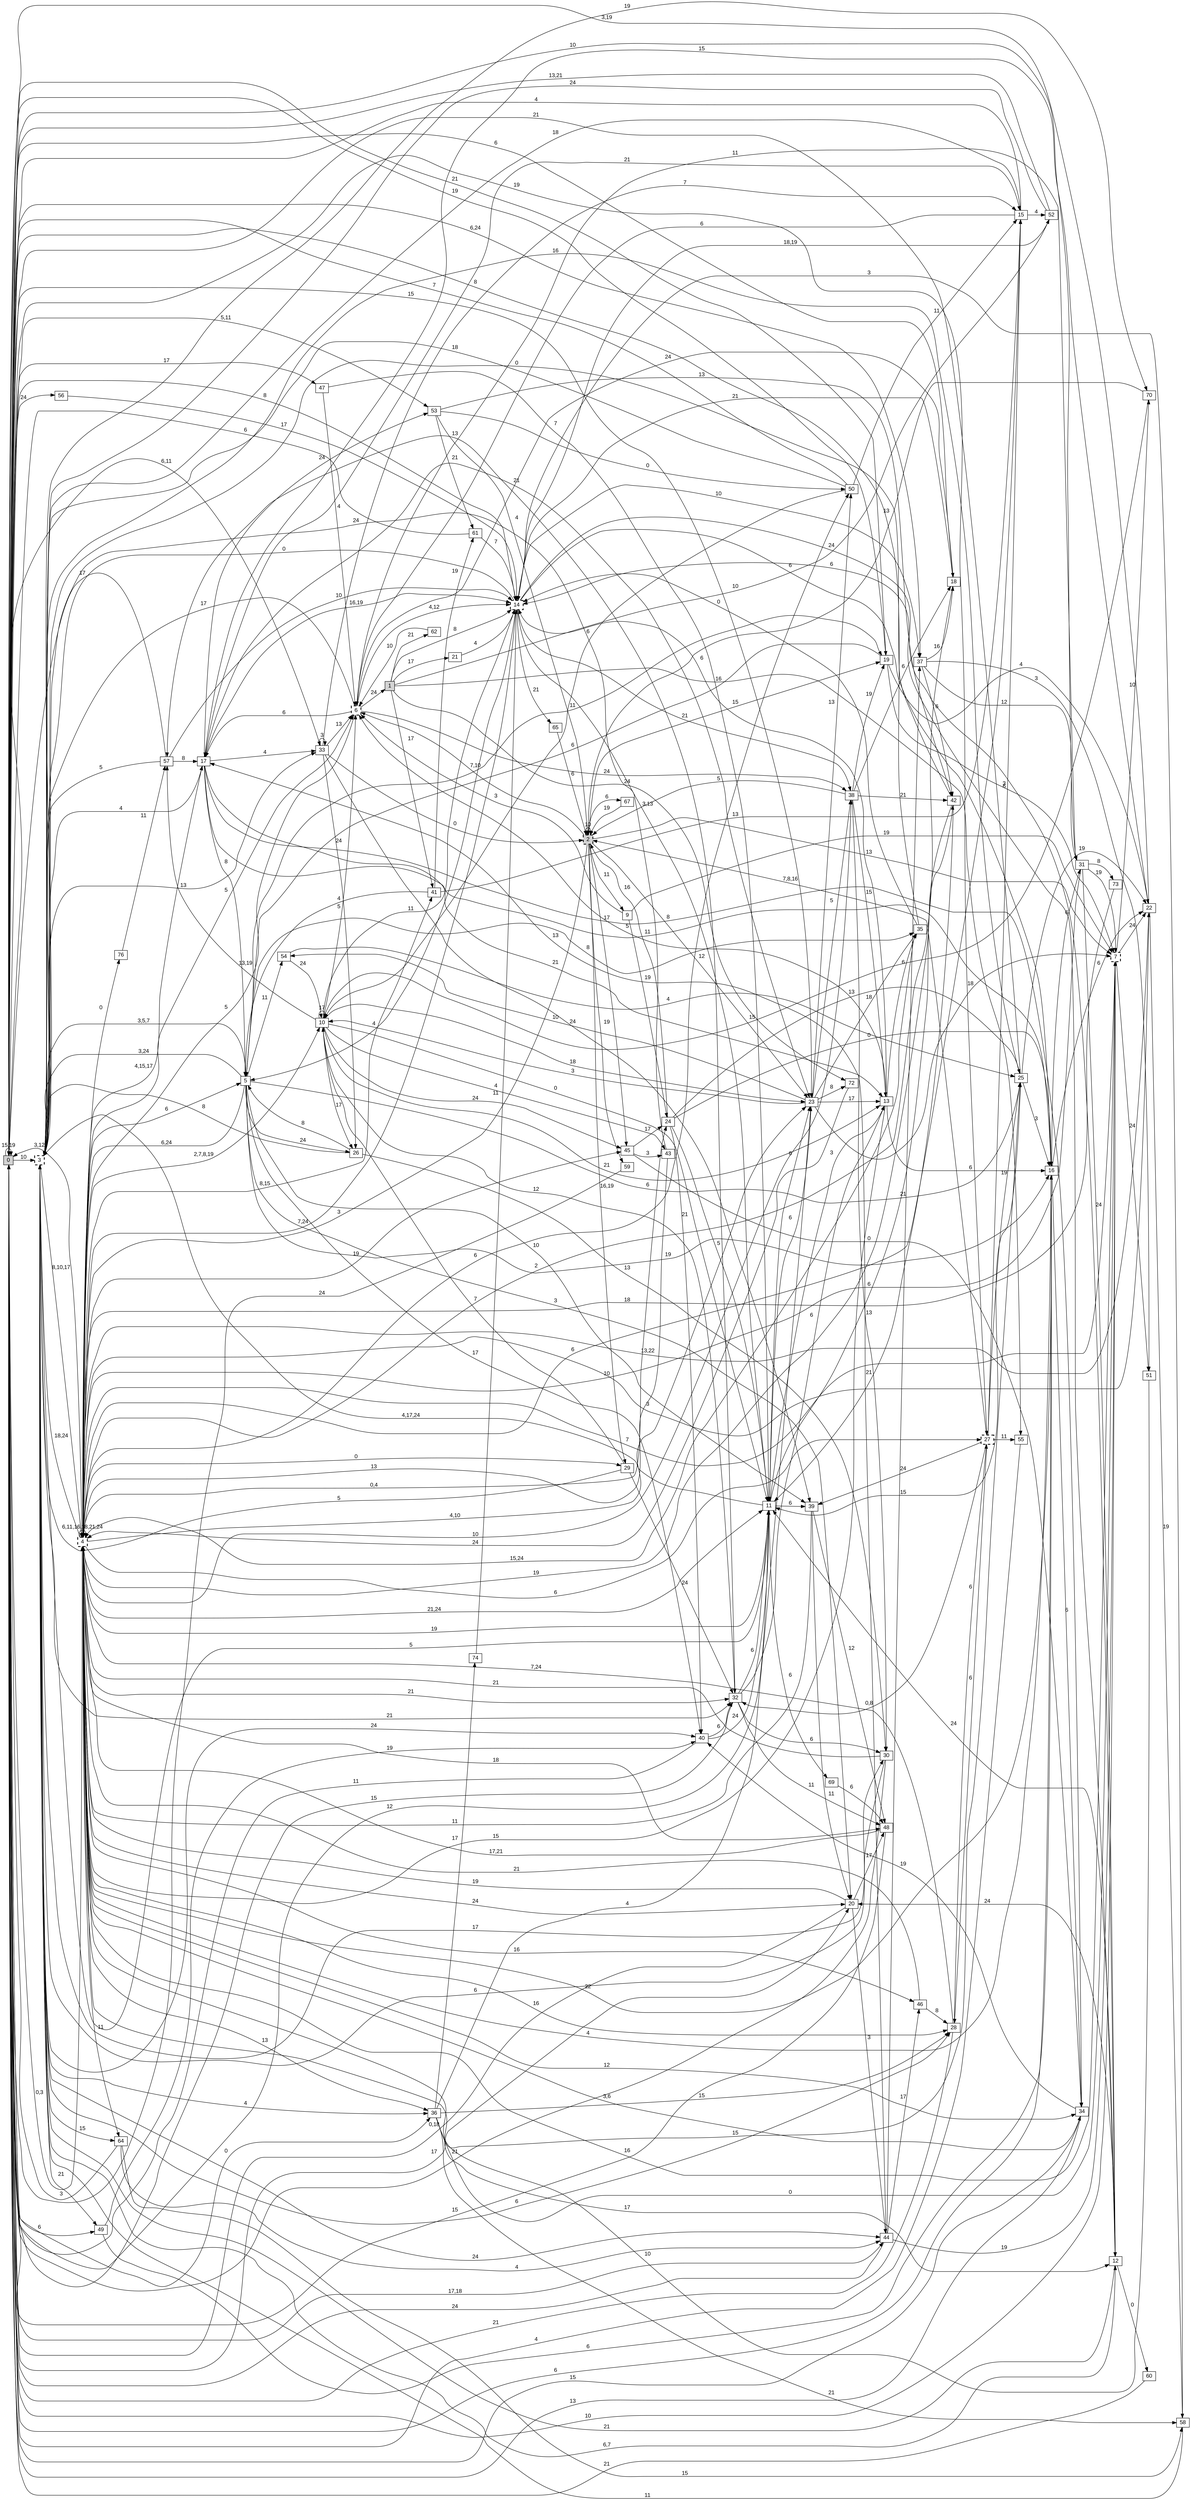digraph "NDFA" {
  rankdir=LR
  node [shape=box width=0.1 height=0.1 fontname=Arial]
  edge [fontname=Arial]
/* Estados */
 s0 [label="0" style="filled"] /* I:1 F:0 D:0 */
 s1 [label="1" style="filled"] /* I:1 F:0 D:0 */
 s2 [label="2" style="filled,bold,dashed"] /* I:1 F:1 D:0 */
 s3 [label="3" style="bold,dashed"] /* I:0 F:1 D:0 */
 s4 [label="4" style="bold,dashed"] /* I:0 F:1 D:0 */
 s5 [label="5" ] /* I:0 F:0 D:0 */
 s6 [label="6" style="bold,dashed"] /* I:0 F:1 D:0 */
 s7 [label="7" style="bold,dashed"] /* I:0 F:1 D:0 */
 s9 [label="9" ] /* I:0 F:0 D:0 */
 s10 [label="10" ] /* I:0 F:0 D:0 */
 s11 [label="11" ] /* I:0 F:0 D:0 */
 s12 [label="12" ] /* I:0 F:0 D:0 */
 s13 [label="13" ] /* I:0 F:0 D:0 */
 s14 [label="14" style="bold,dashed"] /* I:0 F:1 D:0 */
 s15 [label="15" ] /* I:0 F:0 D:0 */
 s16 [label="16" ] /* I:0 F:0 D:0 */
 s17 [label="17" ] /* I:0 F:0 D:0 */
 s18 [label="18" ] /* I:0 F:0 D:0 */
 s19 [label="19" ] /* I:0 F:0 D:0 */
 s20 [label="20" ] /* I:0 F:0 D:0 */
 s21 [label="21" ] /* I:0 F:0 D:0 */
 s22 [label="22" ] /* I:0 F:0 D:0 */
 s23 [label="23" ] /* I:0 F:0 D:0 */
 s24 [label="24" ] /* I:0 F:0 D:0 */
 s25 [label="25" ] /* I:0 F:0 D:0 */
 s26 [label="26" ] /* I:0 F:0 D:0 */
 s27 [label="27" style="bold,dashed"] /* I:0 F:1 D:0 */
 s28 [label="28" ] /* I:0 F:0 D:0 */
 s29 [label="29" ] /* I:0 F:0 D:0 */
 s30 [label="30" ] /* I:0 F:0 D:0 */
 s31 [label="31" ] /* I:0 F:0 D:0 */
 s32 [label="32" ] /* I:0 F:0 D:0 */
 s33 [label="33" ] /* I:0 F:0 D:0 */
 s34 [label="34" ] /* I:0 F:0 D:0 */
 s35 [label="35" ] /* I:0 F:0 D:0 */
 s36 [label="36" ] /* I:0 F:0 D:0 */
 s37 [label="37" ] /* I:0 F:0 D:0 */
 s38 [label="38" ] /* I:0 F:0 D:0 */
 s39 [label="39" ] /* I:0 F:0 D:0 */
 s40 [label="40" ] /* I:0 F:0 D:0 */
 s41 [label="41" ] /* I:0 F:0 D:0 */
 s42 [label="42" ] /* I:0 F:0 D:0 */
 s43 [label="43" ] /* I:0 F:0 D:0 */
 s44 [label="44" ] /* I:0 F:0 D:0 */
 s45 [label="45" ] /* I:0 F:0 D:0 */
 s46 [label="46" ] /* I:0 F:0 D:0 */
 s47 [label="47" ] /* I:0 F:0 D:0 */
 s48 [label="48" ] /* I:0 F:0 D:0 */
 s49 [label="49" ] /* I:0 F:0 D:0 */
 s50 [label="50" ] /* I:0 F:0 D:0 */
 s51 [label="51" ] /* I:0 F:0 D:0 */
 s52 [label="52" ] /* I:0 F:0 D:0 */
 s53 [label="53" ] /* I:0 F:0 D:0 */
 s54 [label="54" ] /* I:0 F:0 D:0 */
 s55 [label="55" ] /* I:0 F:0 D:0 */
 s56 [label="56" ] /* I:0 F:0 D:0 */
 s57 [label="57" ] /* I:0 F:0 D:0 */
 s58 [label="58" ] /* I:0 F:0 D:0 */
 s59 [label="59" ] /* I:0 F:0 D:0 */
 s60 [label="60" ] /* I:0 F:0 D:0 */
 s61 [label="61" ] /* I:0 F:0 D:0 */
 s62 [label="62" ] /* I:0 F:0 D:0 */
 s64 [label="64" ] /* I:0 F:0 D:0 */
 s65 [label="65" ] /* I:0 F:0 D:0 */
 s67 [label="67" ] /* I:0 F:0 D:0 */
 s69 [label="69" ] /* I:0 F:0 D:0 */
 s70 [label="70" ] /* I:0 F:0 D:0 */
 s72 [label="72" ] /* I:0 F:0 D:0 */
 s73 [label="73" ] /* I:0 F:0 D:0 */
 s74 [label="74" ] /* I:0 F:0 D:0 */
 s76 [label="76" ] /* I:0 F:0 D:0 */
/* Transiciones */
  s0 -> s0 [label="15,19"]
  s0 -> s3 [label="10"]
  s0 -> s4 [label="0,3"]
  s0 -> s7 [label="10"]
  s0 -> s14 [label="8"]
  s0 -> s19 [label="21"]
  s0 -> s20 [label="17"]
  s0 -> s23 [label="15"]
  s0 -> s27 [label="19"]
  s0 -> s31 [label="10"]
  s0 -> s33 [label="6,11"]
  s0 -> s34 [label="15"]
  s0 -> s36 [label="0"]
  s0 -> s37 [label="6,24"]
  s0 -> s44 [label="17,18"]
  s0 -> s47 [label="17"]
  s0 -> s49 [label="6"]
  s0 -> s53 [label="5,11"]
  s0 -> s56 [label="24"]
  s1 -> s14 [label="8"]
  s1 -> s21 [label="17"]
  s1 -> s41 [label="17"]
  s1 -> s52 [label="10"]
  s1 -> s55 [label="16"]
  s1 -> s62 [label="21"]
  s1 -> s72 [label="24"]
  s2 -> s2 [label="10"]
  s2 -> s4 [label="3"]
  s2 -> s6 [label="7,10"]
  s2 -> s7 [label="13"]
  s2 -> s9 [label="11"]
  s2 -> s19 [label="15"]
  s2 -> s23 [label="12"]
  s2 -> s29 [label="16,19"]
  s2 -> s45 [label="17"]
  s2 -> s59 [label="19"]
  s2 -> s67 [label="6"]
  s3 -> s4 [label="8,10,17"]
  s3 -> s5 [label="3,5,7"]
  s3 -> s11 [label="5"]
  s3 -> s12 [label="6,7"]
  s3 -> s17 [label="4"]
  s3 -> s28 [label="6"]
  s3 -> s30 [label="17"]
  s3 -> s32 [label="21"]
  s3 -> s33 [label="13"]
  s3 -> s36 [label="4"]
  s3 -> s40 [label="24"]
  s3 -> s44 [label="24"]
  s3 -> s49 [label="21"]
  s3 -> s64 [label="15"]
  s3 -> s70 [label="19"]
  s4 -> s0 [label="3,12"]
  s4 -> s3 [label="18,24"]
  s4 -> s4 [label="6,11,16,18,21,24"]
  s4 -> s5 [label="6"]
  s4 -> s6 [label="5"]
  s4 -> s7 [label="16"]
  s4 -> s10 [label="2,7,8,19"]
  s4 -> s11 [label="21,24"]
  s4 -> s12 [label="17"]
  s4 -> s16 [label="22"]
  s4 -> s17 [label="4,15,17"]
  s4 -> s20 [label="24"]
  s4 -> s22 [label="3"]
  s4 -> s23 [label="4,10"]
  s4 -> s24 [label="0,4"]
  s4 -> s27 [label="6"]
  s4 -> s28 [label="16"]
  s4 -> s29 [label="0"]
  s4 -> s32 [label="21"]
  s4 -> s34 [label="12"]
  s4 -> s36 [label="13"]
  s4 -> s38 [label="10"]
  s4 -> s41 [label="8,15"]
  s4 -> s45 [label="19"]
  s4 -> s46 [label="16"]
  s4 -> s48 [label="18"]
  s4 -> s50 [label="6"]
  s4 -> s64 [label="11"]
  s4 -> s76 [label="0"]
  s5 -> s3 [label="3,24"]
  s5 -> s4 [label="6,24"]
  s5 -> s16 [label="19"]
  s5 -> s19 [label="11"]
  s5 -> s20 [label="3"]
  s5 -> s25 [label="6"]
  s5 -> s26 [label="24"]
  s5 -> s35 [label="8"]
  s5 -> s39 [label="10"]
  s5 -> s40 [label="17"]
  s5 -> s54 [label="11"]
  s6 -> s1 [label="24"]
  s6 -> s3 [label="17"]
  s6 -> s4 [label="5"]
  s6 -> s14 [label="4,12"]
  s6 -> s17 [label="6"]
  s6 -> s18 [label="24"]
  s6 -> s38 [label="24"]
  s7 -> s4 [label="7"]
  s7 -> s22 [label="24"]
  s7 -> s51 [label="24"]
  s7 -> s70 [label="10"]
  s9 -> s6 [label="3"]
  s9 -> s7 [label="19"]
  s9 -> s24 [label="19"]
  s10 -> s6 [label="5"]
  s10 -> s10 [label="17"]
  s10 -> s11 [label="0"]
  s10 -> s13 [label="21"]
  s10 -> s14 [label="11"]
  s10 -> s23 [label="18"]
  s10 -> s26 [label="17"]
  s10 -> s32 [label="12"]
  s10 -> s43 [label="4"]
  s10 -> s45 [label="24"]
  s10 -> s57 [label="13,19"]
  s11 -> s0 [label="12"]
  s11 -> s3 [label="4,17,24"]
  s11 -> s4 [label="19"]
  s11 -> s13 [label="3"]
  s11 -> s23 [label="6"]
  s11 -> s39 [label="6"]
  s11 -> s42 [label="6"]
  s11 -> s69 [label="6"]
  s12 -> s3 [label="21"]
  s12 -> s11 [label="24"]
  s12 -> s14 [label="6"]
  s12 -> s20 [label="24"]
  s12 -> s60 [label="0"]
  s13 -> s4 [label="15"]
  s13 -> s6 [label="5"]
  s13 -> s14 [label="6"]
  s13 -> s16 [label="6"]
  s13 -> s35 [label="6"]
  s14 -> s3 [label="0"]
  s14 -> s4 [label="7,24"]
  s14 -> s5 [label="4"]
  s14 -> s11 [label="3,13"]
  s14 -> s12 [label="24"]
  s14 -> s16 [label="6"]
  s14 -> s37 [label="10"]
  s14 -> s38 [label="21"]
  s14 -> s65 [label="21"]
  s15 -> s0 [label="4"]
  s15 -> s3 [label="18"]
  s15 -> s4 [label="6"]
  s15 -> s6 [label="6"]
  s15 -> s52 [label="4"]
  s16 -> s0 [label="6"]
  s16 -> s4 [label="4"]
  s16 -> s22 [label="6"]
  s16 -> s31 [label="6"]
  s16 -> s34 [label="6"]
  s17 -> s5 [label="8"]
  s17 -> s13 [label="21"]
  s17 -> s14 [label="16,19"]
  s17 -> s15 [label="21"]
  s17 -> s16 [label="11"]
  s17 -> s23 [label="21"]
  s17 -> s33 [label="4"]
  s17 -> s34 [label="8"]
  s17 -> s53 [label="24"]
  s18 -> s0 [label="6"]
  s18 -> s4 [label="2"]
  s18 -> s14 [label="21"]
  s19 -> s0 [label="19"]
  s19 -> s5 [label="6"]
  s19 -> s7 [label="3"]
  s19 -> s22 [label="4"]
  s20 -> s0 [label="0,18"]
  s20 -> s4 [label="19"]
  s20 -> s44 [label="3"]
  s20 -> s48 [label="17"]
  s21 -> s14 [label="4"]
  s22 -> s0 [label="3,19"]
  s22 -> s4 [label="13,22"]
  s22 -> s17 [label="15"]
  s22 -> s58 [label="19"]
  s23 -> s7 [label="18"]
  s23 -> s10 [label="3"]
  s23 -> s11 [label="6"]
  s23 -> s13 [label="17"]
  s23 -> s35 [label="18"]
  s23 -> s38 [label="5"]
  s23 -> s50 [label="13"]
  s23 -> s54 [label="10"]
  s23 -> s72 [label="8"]
  s24 -> s2 [label="16"]
  s24 -> s11 [label="5"]
  s24 -> s16 [label="0"]
  s24 -> s25 [label="13"]
  s24 -> s40 [label="21"]
  s25 -> s0 [label="21"]
  s25 -> s3 [label="16"]
  s25 -> s11 [label="15"]
  s25 -> s16 [label="3"]
  s25 -> s22 [label="19"]
  s26 -> s3 [label="8"]
  s26 -> s5 [label="8"]
  s26 -> s30 [label="13"]
  s27 -> s2 [label="7,8,16"]
  s27 -> s15 [label="6"]
  s27 -> s25 [label="19"]
  s27 -> s28 [label="6"]
  s27 -> s32 [label="0,8"]
  s27 -> s39 [label="24"]
  s27 -> s55 [label="11"]
  s28 -> s0 [label="21"]
  s28 -> s4 [label="7,24"]
  s28 -> s27 [label="6"]
  s29 -> s3 [label="5"]
  s29 -> s10 [label="7"]
  s29 -> s32 [label="24"]
  s30 -> s0 [label="21"]
  s30 -> s3 [label="6"]
  s30 -> s4 [label="21"]
  s31 -> s4 [label="10"]
  s31 -> s6 [label="11"]
  s31 -> s7 [label="19"]
  s31 -> s12 [label="24"]
  s31 -> s73 [label="8"]
  s32 -> s0 [label="15"]
  s32 -> s11 [label="6"]
  s32 -> s13 [label="6"]
  s32 -> s30 [label="6"]
  s32 -> s48 [label="11"]
  s32 -> s57 [label="13"]
  s33 -> s2 [label="0"]
  s33 -> s6 [label="13"]
  s33 -> s15 [label="7"]
  s33 -> s26 [label="24"]
  s33 -> s33 [label="3"]
  s33 -> s39 [label="24"]
  s34 -> s0 [label="13"]
  s34 -> s4 [label="3,6"]
  s34 -> s40 [label="19"]
  s35 -> s0 [label="8"]
  s35 -> s4 [label="15,24"]
  s35 -> s14 [label="0"]
  s36 -> s7 [label="0"]
  s36 -> s23 [label="4"]
  s36 -> s25 [label="15"]
  s36 -> s28 [label="15"]
  s36 -> s58 [label="21"]
  s36 -> s74 [label="17"]
  s37 -> s18 [label="16"]
  s37 -> s31 [label="12"]
  s37 -> s42 [label="6"]
  s37 -> s51 [label="3"]
  s38 -> s2 [label="5"]
  s38 -> s13 [label="15"]
  s38 -> s18 [label="6"]
  s38 -> s19 [label="19"]
  s38 -> s30 [label="13"]
  s38 -> s42 [label="21"]
  s39 -> s4 [label="11"]
  s39 -> s20 [label="11"]
  s39 -> s48 [label="12"]
  s40 -> s0 [label="11"]
  s40 -> s11 [label="24"]
  s40 -> s32 [label="6"]
  s41 -> s5 [label="4"]
  s41 -> s15 [label="13"]
  s41 -> s61 [label="19"]
  s42 -> s3 [label="0"]
  s42 -> s4 [label="19"]
  s42 -> s11 [label="21"]
  s43 -> s3 [label="24"]
  s43 -> s4 [label="13"]
  s44 -> s0 [label="24"]
  s44 -> s7 [label="19"]
  s44 -> s17 [label="13"]
  s44 -> s37 [label="21"]
  s44 -> s46 [label="17"]
  s45 -> s24 [label="17"]
  s45 -> s34 [label="0"]
  s45 -> s43 [label="3"]
  s46 -> s4 [label="21"]
  s46 -> s28 [label="8"]
  s47 -> s6 [label="4"]
  s47 -> s11 [label="7"]
  s48 -> s0 [label="15"]
  s48 -> s4 [label="17,21"]
  s49 -> s16 [label="6"]
  s49 -> s40 [label="19"]
  s50 -> s0 [label="7"]
  s50 -> s3 [label="18"]
  s50 -> s10 [label="6"]
  s50 -> s15 [label="11"]
  s51 -> s4 [label="10"]
  s52 -> s0 [label="13,21"]
  s52 -> s3 [label="24"]
  s52 -> s14 [label="18,19"]
  s53 -> s2 [label="4"]
  s53 -> s42 [label="13"]
  s53 -> s50 [label="0"]
  s53 -> s61 [label="21"]
  s54 -> s10 [label="24"]
  s54 -> s25 [label="4"]
  s55 -> s0 [label="4"]
  s56 -> s14 [label="17"]
  s57 -> s0 [label="17"]
  s57 -> s3 [label="5"]
  s57 -> s14 [label="10"]
  s57 -> s17 [label="8"]
  s58 -> s3 [label="11"]
  s58 -> s14 [label="3"]
  s59 -> s0 [label="24"]
  s60 -> s0 [label="21"]
  s61 -> s0 [label="6"]
  s61 -> s14 [label="7"]
  s62 -> s6 [label="10"]
  s64 -> s0 [label="3"]
  s64 -> s44 [label="4"]
  s64 -> s58 [label="15"]
  s65 -> s2 [label="6"]
  s67 -> s2 [label="19"]
  s69 -> s48 [label="6"]
  s70 -> s2 [label="13"]
  s70 -> s10 [label="15"]
  s72 -> s4 [label="24"]
  s73 -> s4 [label="18"]
  s74 -> s14 [label="11"]
  s76 -> s57 [label="11"]
}
